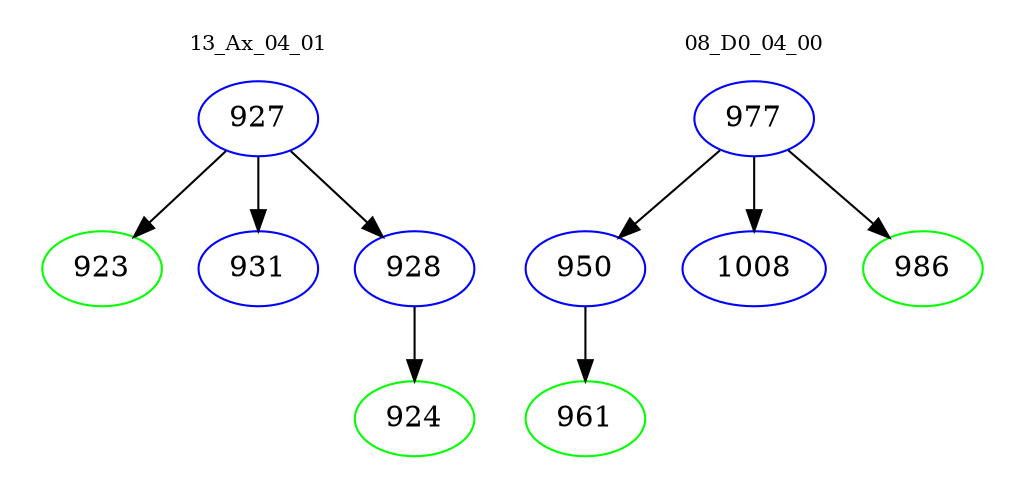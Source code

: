 digraph{
subgraph cluster_0 {
color = white
label = "13_Ax_04_01";
fontsize=10;
T0_927 [label="927", color="blue"]
T0_927 -> T0_923 [color="black"]
T0_923 [label="923", color="green"]
T0_927 -> T0_931 [color="black"]
T0_931 [label="931", color="blue"]
T0_927 -> T0_928 [color="black"]
T0_928 [label="928", color="blue"]
T0_928 -> T0_924 [color="black"]
T0_924 [label="924", color="green"]
}
subgraph cluster_1 {
color = white
label = "08_D0_04_00";
fontsize=10;
T1_977 [label="977", color="blue"]
T1_977 -> T1_950 [color="black"]
T1_950 [label="950", color="blue"]
T1_950 -> T1_961 [color="black"]
T1_961 [label="961", color="green"]
T1_977 -> T1_1008 [color="black"]
T1_1008 [label="1008", color="blue"]
T1_977 -> T1_986 [color="black"]
T1_986 [label="986", color="green"]
}
}
